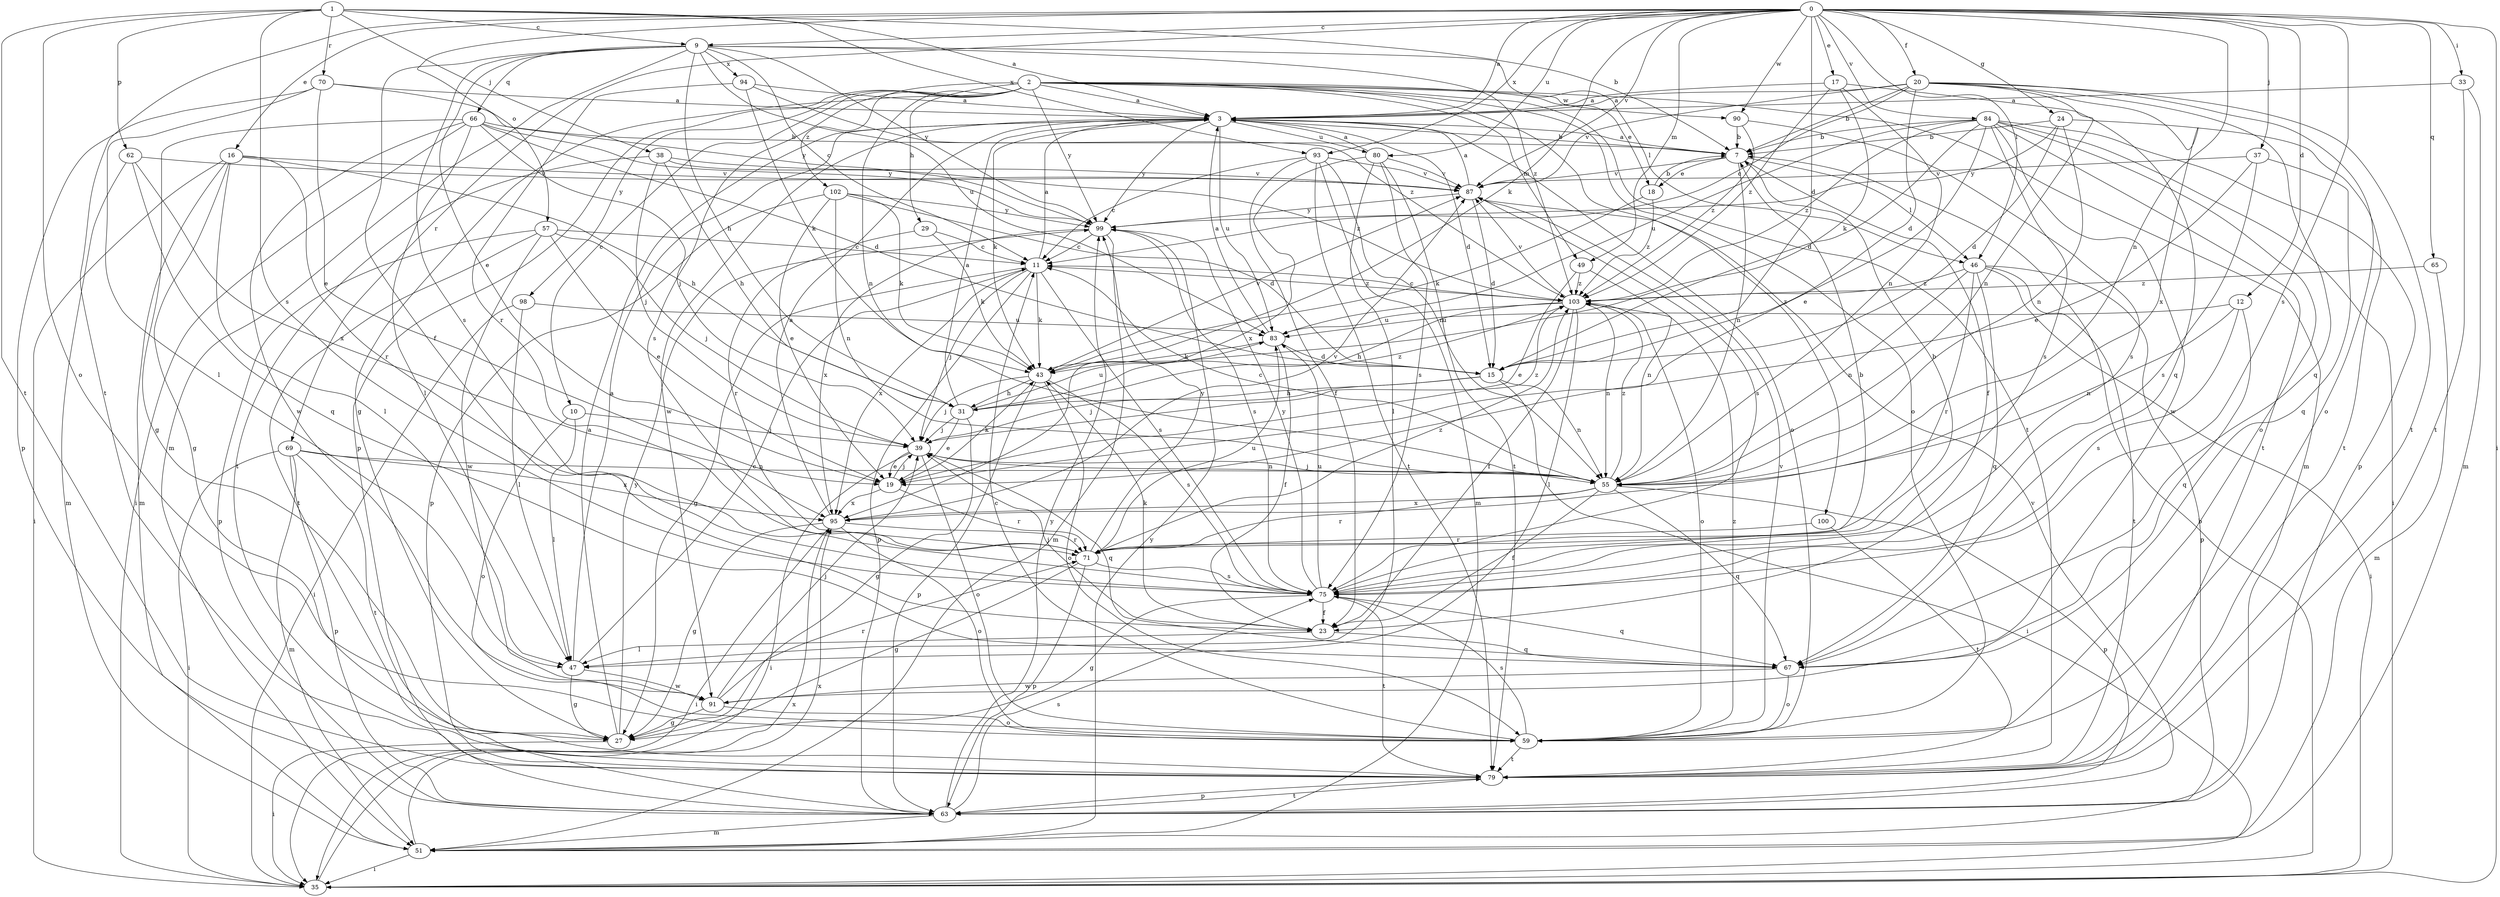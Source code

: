 strict digraph  {
0;
1;
2;
3;
7;
9;
10;
11;
12;
15;
16;
17;
18;
19;
20;
23;
24;
27;
29;
31;
33;
35;
37;
38;
39;
43;
46;
47;
49;
51;
55;
57;
59;
62;
63;
65;
66;
67;
69;
70;
71;
75;
79;
80;
83;
84;
87;
90;
91;
93;
94;
95;
98;
99;
100;
102;
103;
0 -> 3  [label=a];
0 -> 9  [label=c];
0 -> 12  [label=d];
0 -> 15  [label=d];
0 -> 16  [label=e];
0 -> 17  [label=e];
0 -> 20  [label=f];
0 -> 24  [label=g];
0 -> 33  [label=i];
0 -> 35  [label=i];
0 -> 37  [label=j];
0 -> 43  [label=k];
0 -> 46  [label=l];
0 -> 49  [label=m];
0 -> 55  [label=n];
0 -> 57  [label=o];
0 -> 65  [label=q];
0 -> 69  [label=r];
0 -> 75  [label=s];
0 -> 79  [label=t];
0 -> 80  [label=u];
0 -> 84  [label=v];
0 -> 87  [label=v];
0 -> 90  [label=w];
0 -> 93  [label=x];
1 -> 3  [label=a];
1 -> 7  [label=b];
1 -> 9  [label=c];
1 -> 38  [label=j];
1 -> 59  [label=o];
1 -> 62  [label=p];
1 -> 70  [label=r];
1 -> 75  [label=s];
1 -> 79  [label=t];
1 -> 93  [label=x];
2 -> 3  [label=a];
2 -> 10  [label=c];
2 -> 18  [label=e];
2 -> 27  [label=g];
2 -> 29  [label=h];
2 -> 49  [label=m];
2 -> 51  [label=m];
2 -> 55  [label=n];
2 -> 59  [label=o];
2 -> 63  [label=p];
2 -> 75  [label=s];
2 -> 79  [label=t];
2 -> 90  [label=w];
2 -> 98  [label=y];
2 -> 99  [label=y];
2 -> 100  [label=z];
2 -> 102  [label=z];
3 -> 7  [label=b];
3 -> 15  [label=d];
3 -> 43  [label=k];
3 -> 59  [label=o];
3 -> 80  [label=u];
3 -> 83  [label=u];
3 -> 91  [label=w];
3 -> 99  [label=y];
7 -> 3  [label=a];
7 -> 18  [label=e];
7 -> 23  [label=f];
7 -> 46  [label=l];
7 -> 55  [label=n];
7 -> 87  [label=v];
9 -> 11  [label=c];
9 -> 19  [label=e];
9 -> 23  [label=f];
9 -> 31  [label=h];
9 -> 46  [label=l];
9 -> 51  [label=m];
9 -> 66  [label=q];
9 -> 75  [label=s];
9 -> 83  [label=u];
9 -> 94  [label=x];
9 -> 99  [label=y];
9 -> 103  [label=z];
10 -> 39  [label=j];
10 -> 47  [label=l];
10 -> 59  [label=o];
11 -> 3  [label=a];
11 -> 27  [label=g];
11 -> 39  [label=j];
11 -> 43  [label=k];
11 -> 63  [label=p];
11 -> 75  [label=s];
11 -> 95  [label=x];
11 -> 103  [label=z];
12 -> 55  [label=n];
12 -> 67  [label=q];
12 -> 75  [label=s];
12 -> 83  [label=u];
15 -> 31  [label=h];
15 -> 35  [label=i];
15 -> 39  [label=j];
15 -> 55  [label=n];
16 -> 27  [label=g];
16 -> 31  [label=h];
16 -> 35  [label=i];
16 -> 47  [label=l];
16 -> 51  [label=m];
16 -> 71  [label=r];
16 -> 87  [label=v];
17 -> 3  [label=a];
17 -> 43  [label=k];
17 -> 55  [label=n];
17 -> 67  [label=q];
17 -> 103  [label=z];
18 -> 7  [label=b];
18 -> 43  [label=k];
18 -> 103  [label=z];
19 -> 39  [label=j];
19 -> 43  [label=k];
19 -> 71  [label=r];
19 -> 95  [label=x];
20 -> 3  [label=a];
20 -> 7  [label=b];
20 -> 11  [label=c];
20 -> 15  [label=d];
20 -> 55  [label=n];
20 -> 59  [label=o];
20 -> 67  [label=q];
20 -> 79  [label=t];
20 -> 87  [label=v];
20 -> 95  [label=x];
23 -> 39  [label=j];
23 -> 43  [label=k];
23 -> 47  [label=l];
23 -> 67  [label=q];
24 -> 7  [label=b];
24 -> 15  [label=d];
24 -> 55  [label=n];
24 -> 79  [label=t];
24 -> 99  [label=y];
27 -> 3  [label=a];
27 -> 35  [label=i];
27 -> 99  [label=y];
29 -> 11  [label=c];
29 -> 43  [label=k];
29 -> 71  [label=r];
31 -> 3  [label=a];
31 -> 19  [label=e];
31 -> 27  [label=g];
31 -> 39  [label=j];
31 -> 83  [label=u];
31 -> 103  [label=z];
33 -> 3  [label=a];
33 -> 51  [label=m];
33 -> 79  [label=t];
35 -> 7  [label=b];
35 -> 95  [label=x];
37 -> 19  [label=e];
37 -> 67  [label=q];
37 -> 75  [label=s];
37 -> 87  [label=v];
38 -> 31  [label=h];
38 -> 39  [label=j];
38 -> 79  [label=t];
38 -> 87  [label=v];
38 -> 103  [label=z];
39 -> 19  [label=e];
39 -> 35  [label=i];
39 -> 55  [label=n];
39 -> 59  [label=o];
39 -> 67  [label=q];
39 -> 103  [label=z];
43 -> 31  [label=h];
43 -> 39  [label=j];
43 -> 59  [label=o];
43 -> 63  [label=p];
43 -> 75  [label=s];
43 -> 87  [label=v];
46 -> 35  [label=i];
46 -> 55  [label=n];
46 -> 63  [label=p];
46 -> 67  [label=q];
46 -> 71  [label=r];
46 -> 79  [label=t];
46 -> 103  [label=z];
47 -> 3  [label=a];
47 -> 11  [label=c];
47 -> 27  [label=g];
47 -> 91  [label=w];
49 -> 19  [label=e];
49 -> 55  [label=n];
49 -> 103  [label=z];
51 -> 35  [label=i];
51 -> 95  [label=x];
51 -> 99  [label=y];
55 -> 11  [label=c];
55 -> 23  [label=f];
55 -> 39  [label=j];
55 -> 63  [label=p];
55 -> 67  [label=q];
55 -> 71  [label=r];
55 -> 95  [label=x];
55 -> 103  [label=z];
57 -> 11  [label=c];
57 -> 19  [label=e];
57 -> 39  [label=j];
57 -> 63  [label=p];
57 -> 79  [label=t];
57 -> 91  [label=w];
59 -> 11  [label=c];
59 -> 75  [label=s];
59 -> 79  [label=t];
59 -> 87  [label=v];
59 -> 103  [label=z];
62 -> 51  [label=m];
62 -> 67  [label=q];
62 -> 87  [label=v];
62 -> 95  [label=x];
63 -> 51  [label=m];
63 -> 75  [label=s];
63 -> 79  [label=t];
63 -> 87  [label=v];
63 -> 99  [label=y];
65 -> 51  [label=m];
65 -> 103  [label=z];
66 -> 7  [label=b];
66 -> 15  [label=d];
66 -> 27  [label=g];
66 -> 35  [label=i];
66 -> 39  [label=j];
66 -> 47  [label=l];
66 -> 91  [label=w];
66 -> 99  [label=y];
67 -> 59  [label=o];
67 -> 91  [label=w];
69 -> 35  [label=i];
69 -> 51  [label=m];
69 -> 55  [label=n];
69 -> 63  [label=p];
69 -> 79  [label=t];
69 -> 95  [label=x];
70 -> 3  [label=a];
70 -> 19  [label=e];
70 -> 47  [label=l];
70 -> 63  [label=p];
70 -> 99  [label=y];
71 -> 7  [label=b];
71 -> 27  [label=g];
71 -> 63  [label=p];
71 -> 75  [label=s];
71 -> 83  [label=u];
71 -> 99  [label=y];
71 -> 103  [label=z];
75 -> 7  [label=b];
75 -> 23  [label=f];
75 -> 27  [label=g];
75 -> 67  [label=q];
75 -> 79  [label=t];
75 -> 83  [label=u];
75 -> 99  [label=y];
79 -> 63  [label=p];
80 -> 3  [label=a];
80 -> 47  [label=l];
80 -> 75  [label=s];
80 -> 79  [label=t];
80 -> 87  [label=v];
80 -> 95  [label=x];
83 -> 3  [label=a];
83 -> 15  [label=d];
83 -> 23  [label=f];
83 -> 43  [label=k];
84 -> 7  [label=b];
84 -> 15  [label=d];
84 -> 19  [label=e];
84 -> 35  [label=i];
84 -> 59  [label=o];
84 -> 63  [label=p];
84 -> 75  [label=s];
84 -> 79  [label=t];
84 -> 83  [label=u];
84 -> 91  [label=w];
84 -> 103  [label=z];
87 -> 3  [label=a];
87 -> 15  [label=d];
87 -> 75  [label=s];
87 -> 99  [label=y];
90 -> 7  [label=b];
90 -> 75  [label=s];
90 -> 103  [label=z];
91 -> 27  [label=g];
91 -> 39  [label=j];
91 -> 59  [label=o];
91 -> 71  [label=r];
93 -> 11  [label=c];
93 -> 23  [label=f];
93 -> 51  [label=m];
93 -> 55  [label=n];
93 -> 79  [label=t];
93 -> 87  [label=v];
94 -> 3  [label=a];
94 -> 43  [label=k];
94 -> 71  [label=r];
94 -> 103  [label=z];
95 -> 3  [label=a];
95 -> 27  [label=g];
95 -> 35  [label=i];
95 -> 59  [label=o];
95 -> 71  [label=r];
95 -> 87  [label=v];
98 -> 35  [label=i];
98 -> 47  [label=l];
98 -> 83  [label=u];
99 -> 11  [label=c];
99 -> 51  [label=m];
99 -> 75  [label=s];
99 -> 95  [label=x];
100 -> 71  [label=r];
100 -> 79  [label=t];
102 -> 15  [label=d];
102 -> 19  [label=e];
102 -> 43  [label=k];
102 -> 55  [label=n];
102 -> 63  [label=p];
102 -> 99  [label=y];
103 -> 11  [label=c];
103 -> 23  [label=f];
103 -> 31  [label=h];
103 -> 47  [label=l];
103 -> 55  [label=n];
103 -> 59  [label=o];
103 -> 83  [label=u];
103 -> 87  [label=v];
}
